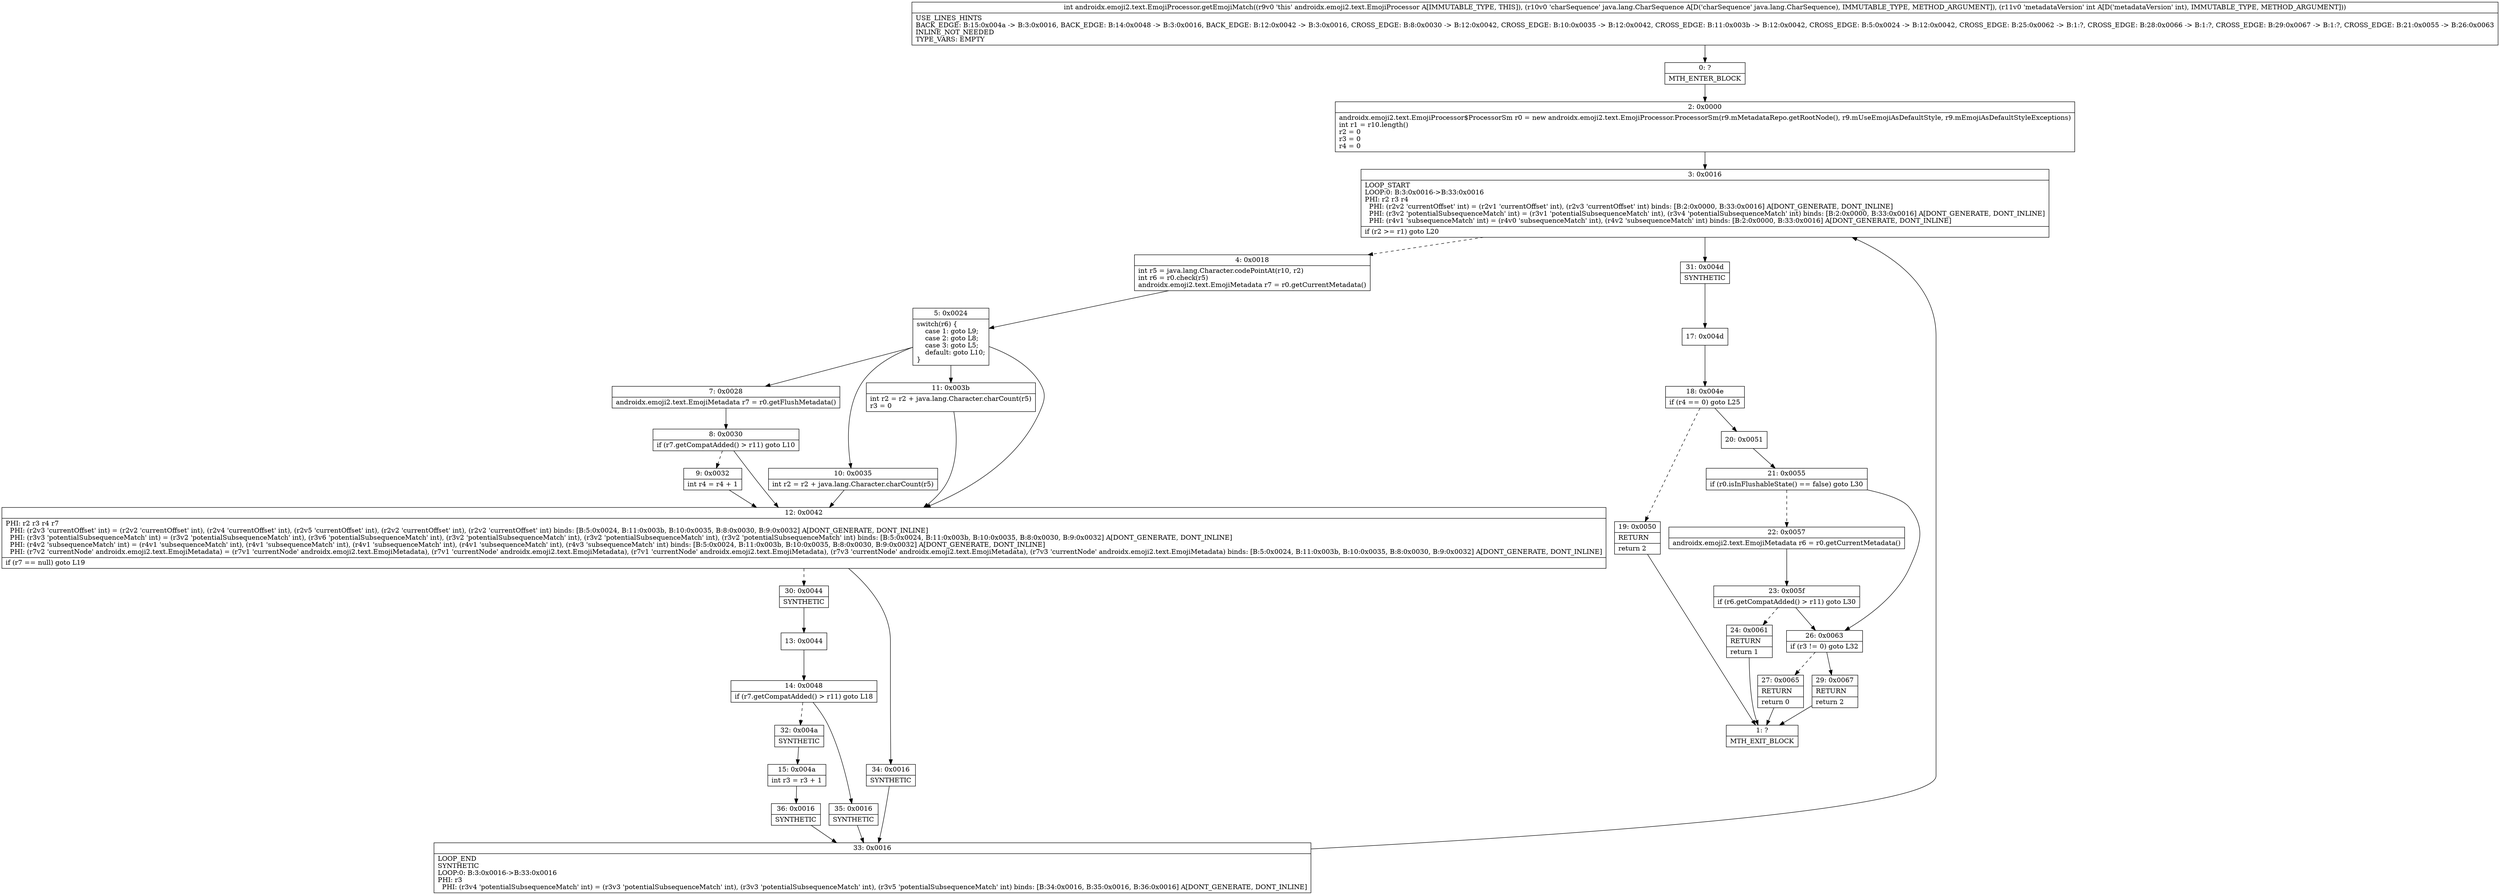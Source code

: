 digraph "CFG forandroidx.emoji2.text.EmojiProcessor.getEmojiMatch(Ljava\/lang\/CharSequence;I)I" {
Node_0 [shape=record,label="{0\:\ ?|MTH_ENTER_BLOCK\l}"];
Node_2 [shape=record,label="{2\:\ 0x0000|androidx.emoji2.text.EmojiProcessor$ProcessorSm r0 = new androidx.emoji2.text.EmojiProcessor.ProcessorSm(r9.mMetadataRepo.getRootNode(), r9.mUseEmojiAsDefaultStyle, r9.mEmojiAsDefaultStyleExceptions)\lint r1 = r10.length()\lr2 = 0\lr3 = 0\lr4 = 0\l}"];
Node_3 [shape=record,label="{3\:\ 0x0016|LOOP_START\lLOOP:0: B:3:0x0016\-\>B:33:0x0016\lPHI: r2 r3 r4 \l  PHI: (r2v2 'currentOffset' int) = (r2v1 'currentOffset' int), (r2v3 'currentOffset' int) binds: [B:2:0x0000, B:33:0x0016] A[DONT_GENERATE, DONT_INLINE]\l  PHI: (r3v2 'potentialSubsequenceMatch' int) = (r3v1 'potentialSubsequenceMatch' int), (r3v4 'potentialSubsequenceMatch' int) binds: [B:2:0x0000, B:33:0x0016] A[DONT_GENERATE, DONT_INLINE]\l  PHI: (r4v1 'subsequenceMatch' int) = (r4v0 'subsequenceMatch' int), (r4v2 'subsequenceMatch' int) binds: [B:2:0x0000, B:33:0x0016] A[DONT_GENERATE, DONT_INLINE]\l|if (r2 \>= r1) goto L20\l}"];
Node_4 [shape=record,label="{4\:\ 0x0018|int r5 = java.lang.Character.codePointAt(r10, r2)\lint r6 = r0.check(r5)\landroidx.emoji2.text.EmojiMetadata r7 = r0.getCurrentMetadata()\l}"];
Node_5 [shape=record,label="{5\:\ 0x0024|switch(r6) \{\l    case 1: goto L9;\l    case 2: goto L8;\l    case 3: goto L5;\l    default: goto L10;\l\}\l}"];
Node_7 [shape=record,label="{7\:\ 0x0028|androidx.emoji2.text.EmojiMetadata r7 = r0.getFlushMetadata()\l}"];
Node_8 [shape=record,label="{8\:\ 0x0030|if (r7.getCompatAdded() \> r11) goto L10\l}"];
Node_9 [shape=record,label="{9\:\ 0x0032|int r4 = r4 + 1\l}"];
Node_10 [shape=record,label="{10\:\ 0x0035|int r2 = r2 + java.lang.Character.charCount(r5)\l}"];
Node_11 [shape=record,label="{11\:\ 0x003b|int r2 = r2 + java.lang.Character.charCount(r5)\lr3 = 0\l}"];
Node_12 [shape=record,label="{12\:\ 0x0042|PHI: r2 r3 r4 r7 \l  PHI: (r2v3 'currentOffset' int) = (r2v2 'currentOffset' int), (r2v4 'currentOffset' int), (r2v5 'currentOffset' int), (r2v2 'currentOffset' int), (r2v2 'currentOffset' int) binds: [B:5:0x0024, B:11:0x003b, B:10:0x0035, B:8:0x0030, B:9:0x0032] A[DONT_GENERATE, DONT_INLINE]\l  PHI: (r3v3 'potentialSubsequenceMatch' int) = (r3v2 'potentialSubsequenceMatch' int), (r3v6 'potentialSubsequenceMatch' int), (r3v2 'potentialSubsequenceMatch' int), (r3v2 'potentialSubsequenceMatch' int), (r3v2 'potentialSubsequenceMatch' int) binds: [B:5:0x0024, B:11:0x003b, B:10:0x0035, B:8:0x0030, B:9:0x0032] A[DONT_GENERATE, DONT_INLINE]\l  PHI: (r4v2 'subsequenceMatch' int) = (r4v1 'subsequenceMatch' int), (r4v1 'subsequenceMatch' int), (r4v1 'subsequenceMatch' int), (r4v1 'subsequenceMatch' int), (r4v3 'subsequenceMatch' int) binds: [B:5:0x0024, B:11:0x003b, B:10:0x0035, B:8:0x0030, B:9:0x0032] A[DONT_GENERATE, DONT_INLINE]\l  PHI: (r7v2 'currentNode' androidx.emoji2.text.EmojiMetadata) = (r7v1 'currentNode' androidx.emoji2.text.EmojiMetadata), (r7v1 'currentNode' androidx.emoji2.text.EmojiMetadata), (r7v1 'currentNode' androidx.emoji2.text.EmojiMetadata), (r7v3 'currentNode' androidx.emoji2.text.EmojiMetadata), (r7v3 'currentNode' androidx.emoji2.text.EmojiMetadata) binds: [B:5:0x0024, B:11:0x003b, B:10:0x0035, B:8:0x0030, B:9:0x0032] A[DONT_GENERATE, DONT_INLINE]\l|if (r7 == null) goto L19\l}"];
Node_30 [shape=record,label="{30\:\ 0x0044|SYNTHETIC\l}"];
Node_13 [shape=record,label="{13\:\ 0x0044}"];
Node_14 [shape=record,label="{14\:\ 0x0048|if (r7.getCompatAdded() \> r11) goto L18\l}"];
Node_32 [shape=record,label="{32\:\ 0x004a|SYNTHETIC\l}"];
Node_15 [shape=record,label="{15\:\ 0x004a|int r3 = r3 + 1\l}"];
Node_36 [shape=record,label="{36\:\ 0x0016|SYNTHETIC\l}"];
Node_33 [shape=record,label="{33\:\ 0x0016|LOOP_END\lSYNTHETIC\lLOOP:0: B:3:0x0016\-\>B:33:0x0016\lPHI: r3 \l  PHI: (r3v4 'potentialSubsequenceMatch' int) = (r3v3 'potentialSubsequenceMatch' int), (r3v3 'potentialSubsequenceMatch' int), (r3v5 'potentialSubsequenceMatch' int) binds: [B:34:0x0016, B:35:0x0016, B:36:0x0016] A[DONT_GENERATE, DONT_INLINE]\l}"];
Node_35 [shape=record,label="{35\:\ 0x0016|SYNTHETIC\l}"];
Node_34 [shape=record,label="{34\:\ 0x0016|SYNTHETIC\l}"];
Node_31 [shape=record,label="{31\:\ 0x004d|SYNTHETIC\l}"];
Node_17 [shape=record,label="{17\:\ 0x004d}"];
Node_18 [shape=record,label="{18\:\ 0x004e|if (r4 == 0) goto L25\l}"];
Node_19 [shape=record,label="{19\:\ 0x0050|RETURN\l|return 2\l}"];
Node_1 [shape=record,label="{1\:\ ?|MTH_EXIT_BLOCK\l}"];
Node_20 [shape=record,label="{20\:\ 0x0051}"];
Node_21 [shape=record,label="{21\:\ 0x0055|if (r0.isInFlushableState() == false) goto L30\l}"];
Node_22 [shape=record,label="{22\:\ 0x0057|androidx.emoji2.text.EmojiMetadata r6 = r0.getCurrentMetadata()\l}"];
Node_23 [shape=record,label="{23\:\ 0x005f|if (r6.getCompatAdded() \> r11) goto L30\l}"];
Node_24 [shape=record,label="{24\:\ 0x0061|RETURN\l|return 1\l}"];
Node_26 [shape=record,label="{26\:\ 0x0063|if (r3 != 0) goto L32\l}"];
Node_27 [shape=record,label="{27\:\ 0x0065|RETURN\l|return 0\l}"];
Node_29 [shape=record,label="{29\:\ 0x0067|RETURN\l|return 2\l}"];
MethodNode[shape=record,label="{int androidx.emoji2.text.EmojiProcessor.getEmojiMatch((r9v0 'this' androidx.emoji2.text.EmojiProcessor A[IMMUTABLE_TYPE, THIS]), (r10v0 'charSequence' java.lang.CharSequence A[D('charSequence' java.lang.CharSequence), IMMUTABLE_TYPE, METHOD_ARGUMENT]), (r11v0 'metadataVersion' int A[D('metadataVersion' int), IMMUTABLE_TYPE, METHOD_ARGUMENT]))  | USE_LINES_HINTS\lBACK_EDGE: B:15:0x004a \-\> B:3:0x0016, BACK_EDGE: B:14:0x0048 \-\> B:3:0x0016, BACK_EDGE: B:12:0x0042 \-\> B:3:0x0016, CROSS_EDGE: B:8:0x0030 \-\> B:12:0x0042, CROSS_EDGE: B:10:0x0035 \-\> B:12:0x0042, CROSS_EDGE: B:11:0x003b \-\> B:12:0x0042, CROSS_EDGE: B:5:0x0024 \-\> B:12:0x0042, CROSS_EDGE: B:25:0x0062 \-\> B:1:?, CROSS_EDGE: B:28:0x0066 \-\> B:1:?, CROSS_EDGE: B:29:0x0067 \-\> B:1:?, CROSS_EDGE: B:21:0x0055 \-\> B:26:0x0063\lINLINE_NOT_NEEDED\lTYPE_VARS: EMPTY\l}"];
MethodNode -> Node_0;Node_0 -> Node_2;
Node_2 -> Node_3;
Node_3 -> Node_4[style=dashed];
Node_3 -> Node_31;
Node_4 -> Node_5;
Node_5 -> Node_7;
Node_5 -> Node_10;
Node_5 -> Node_11;
Node_5 -> Node_12;
Node_7 -> Node_8;
Node_8 -> Node_9[style=dashed];
Node_8 -> Node_12;
Node_9 -> Node_12;
Node_10 -> Node_12;
Node_11 -> Node_12;
Node_12 -> Node_30[style=dashed];
Node_12 -> Node_34;
Node_30 -> Node_13;
Node_13 -> Node_14;
Node_14 -> Node_32[style=dashed];
Node_14 -> Node_35;
Node_32 -> Node_15;
Node_15 -> Node_36;
Node_36 -> Node_33;
Node_33 -> Node_3;
Node_35 -> Node_33;
Node_34 -> Node_33;
Node_31 -> Node_17;
Node_17 -> Node_18;
Node_18 -> Node_19[style=dashed];
Node_18 -> Node_20;
Node_19 -> Node_1;
Node_20 -> Node_21;
Node_21 -> Node_22[style=dashed];
Node_21 -> Node_26;
Node_22 -> Node_23;
Node_23 -> Node_24[style=dashed];
Node_23 -> Node_26;
Node_24 -> Node_1;
Node_26 -> Node_27[style=dashed];
Node_26 -> Node_29;
Node_27 -> Node_1;
Node_29 -> Node_1;
}

